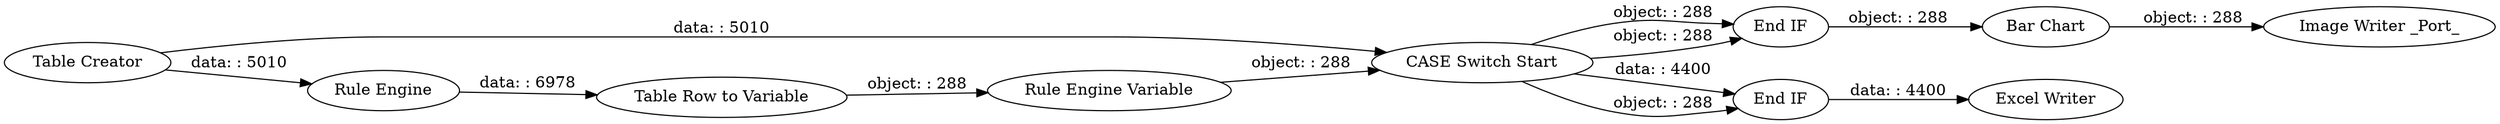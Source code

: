 digraph {
	"5810027830342089488_5" [label="Table Creator"]
	"5810027830342089488_4" [label="Rule Engine Variable"]
	"5810027830342089488_9" [label="Excel Writer"]
	"5810027830342089488_13" [label="Image Writer _Port_"]
	"5810027830342089488_1" [label="CASE Switch Start"]
	"5810027830342089488_17" [label="Rule Engine"]
	"5810027830342089488_18" [label="Table Row to Variable"]
	"5810027830342089488_16" [label="Bar Chart"]
	"5810027830342089488_15" [label="End IF"]
	"5810027830342089488_14" [label="End IF"]
	"5810027830342089488_1" -> "5810027830342089488_14" [label="data: : 4400"]
	"5810027830342089488_15" -> "5810027830342089488_16" [label="object: : 288"]
	"5810027830342089488_4" -> "5810027830342089488_1" [label="object: : 288"]
	"5810027830342089488_14" -> "5810027830342089488_9" [label="data: : 4400"]
	"5810027830342089488_16" -> "5810027830342089488_13" [label="object: : 288"]
	"5810027830342089488_18" -> "5810027830342089488_4" [label="object: : 288"]
	"5810027830342089488_1" -> "5810027830342089488_15" [label="object: : 288"]
	"5810027830342089488_17" -> "5810027830342089488_18" [label="data: : 6978"]
	"5810027830342089488_5" -> "5810027830342089488_1" [label="data: : 5010"]
	"5810027830342089488_1" -> "5810027830342089488_15" [label="object: : 288"]
	"5810027830342089488_1" -> "5810027830342089488_14" [label="object: : 288"]
	"5810027830342089488_5" -> "5810027830342089488_17" [label="data: : 5010"]
	rankdir=LR
}

